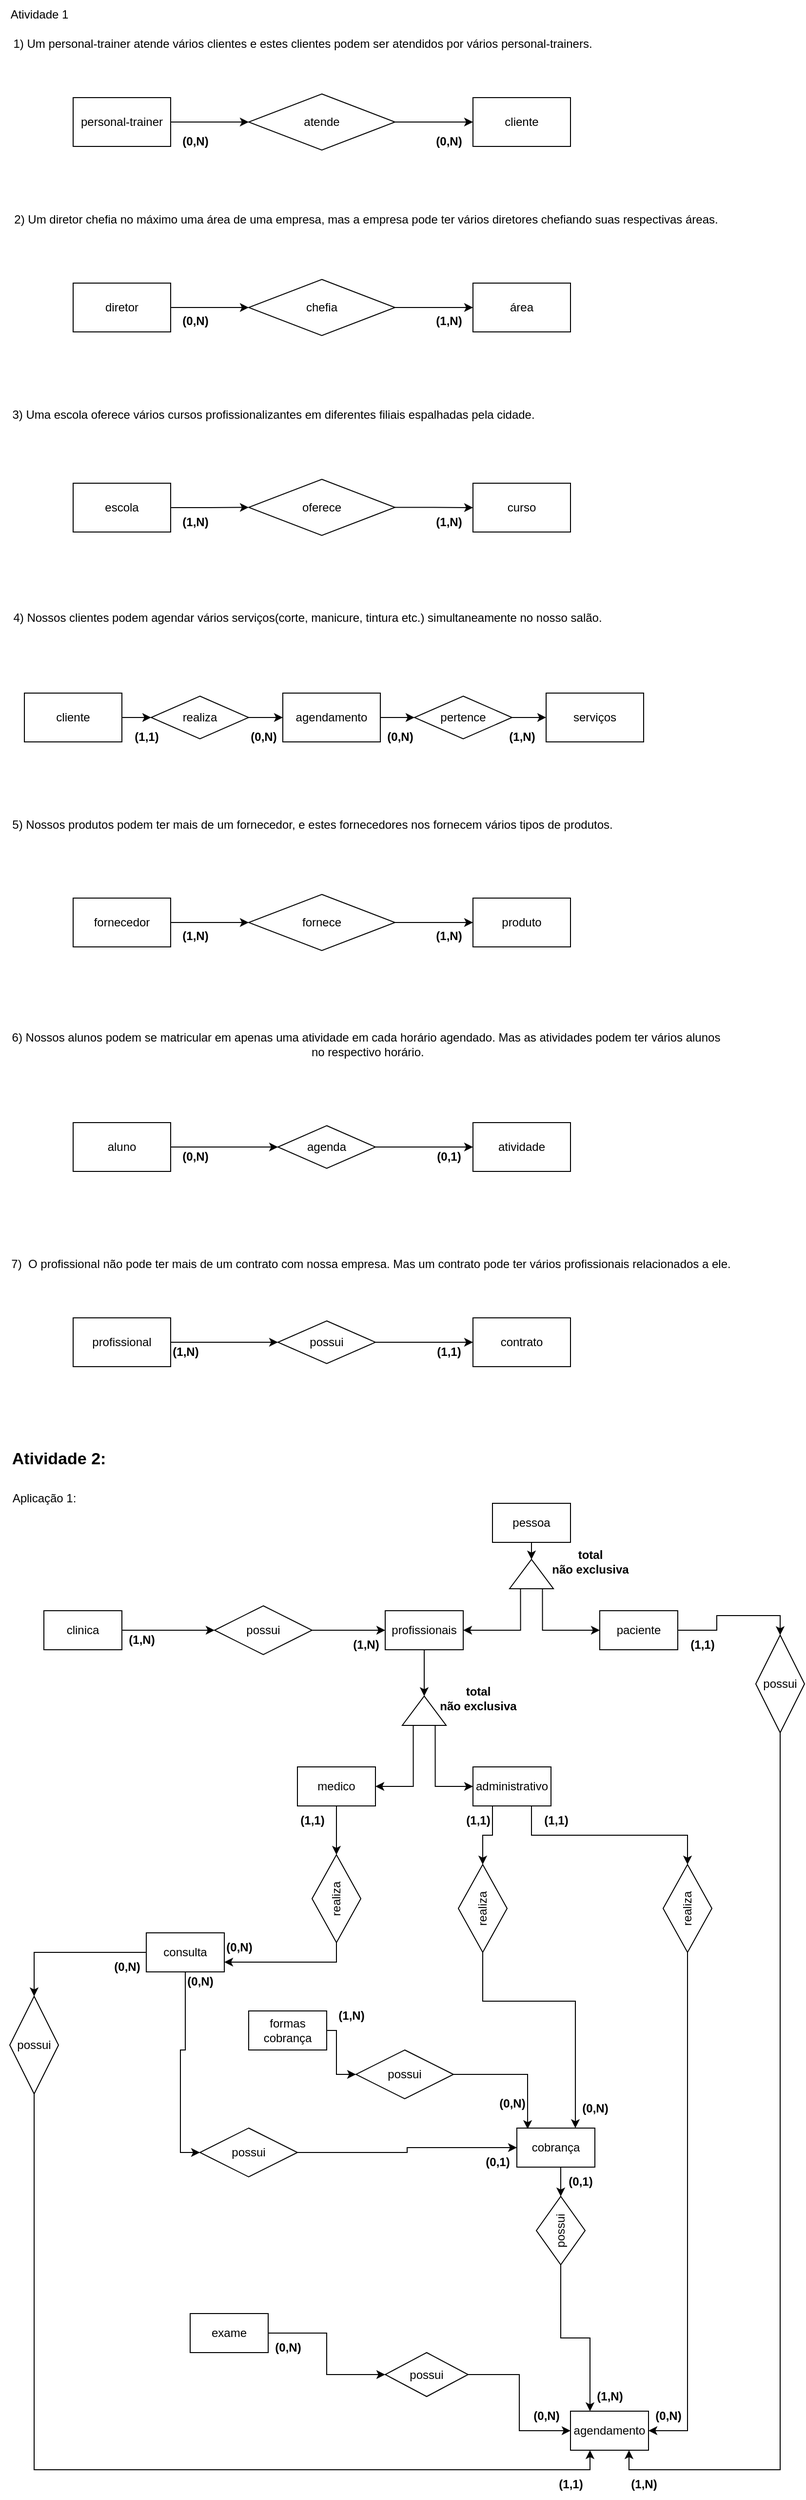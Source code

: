 <mxfile version="21.6.8" type="github">
  <diagram name="Page-1" id="mWY9fTn6Cz4Mrt8iLZ9B">
    <mxGraphModel dx="1434" dy="790" grid="1" gridSize="10" guides="1" tooltips="1" connect="1" arrows="1" fold="1" page="1" pageScale="1" pageWidth="850" pageHeight="1100" math="0" shadow="0">
      <root>
        <mxCell id="0" />
        <mxCell id="1" parent="0" />
        <mxCell id="-VqgKs4N8idKqCJta-HB-1" value="Atividade 1" style="text;html=1;align=center;verticalAlign=middle;resizable=0;points=[];autosize=1;strokeColor=none;fillColor=none;" vertex="1" parent="1">
          <mxGeometry x="35" y="30" width="80" height="30" as="geometry" />
        </mxCell>
        <mxCell id="-VqgKs4N8idKqCJta-HB-3" value="1) Um personal-trainer atende vários clientes e estes clientes podem ser atendidos por vários personal-trainers." style="text;html=1;align=center;verticalAlign=middle;resizable=0;points=[];autosize=1;strokeColor=none;fillColor=none;" vertex="1" parent="1">
          <mxGeometry x="35" y="60" width="620" height="30" as="geometry" />
        </mxCell>
        <mxCell id="-VqgKs4N8idKqCJta-HB-8" style="edgeStyle=orthogonalEdgeStyle;rounded=0;orthogonalLoop=1;jettySize=auto;html=1;exitX=1;exitY=0.5;exitDx=0;exitDy=0;entryX=0;entryY=0.5;entryDx=0;entryDy=0;" edge="1" parent="1" source="-VqgKs4N8idKqCJta-HB-4" target="-VqgKs4N8idKqCJta-HB-7">
          <mxGeometry relative="1" as="geometry" />
        </mxCell>
        <mxCell id="-VqgKs4N8idKqCJta-HB-4" value="personal-trainer" style="rounded=0;whiteSpace=wrap;html=1;" vertex="1" parent="1">
          <mxGeometry x="110" y="130" width="100" height="50" as="geometry" />
        </mxCell>
        <mxCell id="-VqgKs4N8idKqCJta-HB-6" value="cliente" style="rounded=0;whiteSpace=wrap;html=1;" vertex="1" parent="1">
          <mxGeometry x="520" y="130" width="100" height="50" as="geometry" />
        </mxCell>
        <mxCell id="-VqgKs4N8idKqCJta-HB-9" style="edgeStyle=orthogonalEdgeStyle;rounded=0;orthogonalLoop=1;jettySize=auto;html=1;exitX=1;exitY=0.5;exitDx=0;exitDy=0;entryX=0;entryY=0.5;entryDx=0;entryDy=0;" edge="1" parent="1" source="-VqgKs4N8idKqCJta-HB-7" target="-VqgKs4N8idKqCJta-HB-6">
          <mxGeometry relative="1" as="geometry" />
        </mxCell>
        <mxCell id="-VqgKs4N8idKqCJta-HB-7" value="atende" style="rhombus;whiteSpace=wrap;html=1;" vertex="1" parent="1">
          <mxGeometry x="290" y="126.25" width="150" height="57.5" as="geometry" />
        </mxCell>
        <mxCell id="-VqgKs4N8idKqCJta-HB-10" value="2) Um diretor chefia no máximo uma área de uma empresa, mas a empresa pode ter vários diretores chefiando suas respectivas áreas." style="text;html=1;align=center;verticalAlign=middle;resizable=0;points=[];autosize=1;strokeColor=none;fillColor=none;" vertex="1" parent="1">
          <mxGeometry x="35" y="240" width="750" height="30" as="geometry" />
        </mxCell>
        <mxCell id="-VqgKs4N8idKqCJta-HB-14" style="edgeStyle=orthogonalEdgeStyle;rounded=0;orthogonalLoop=1;jettySize=auto;html=1;exitX=1;exitY=0.5;exitDx=0;exitDy=0;entryX=0;entryY=0.5;entryDx=0;entryDy=0;" edge="1" parent="1" source="-VqgKs4N8idKqCJta-HB-11" target="-VqgKs4N8idKqCJta-HB-12">
          <mxGeometry relative="1" as="geometry" />
        </mxCell>
        <mxCell id="-VqgKs4N8idKqCJta-HB-11" value="diretor" style="rounded=0;whiteSpace=wrap;html=1;" vertex="1" parent="1">
          <mxGeometry x="110" y="320" width="100" height="50" as="geometry" />
        </mxCell>
        <mxCell id="-VqgKs4N8idKqCJta-HB-15" style="edgeStyle=orthogonalEdgeStyle;rounded=0;orthogonalLoop=1;jettySize=auto;html=1;exitX=1;exitY=0.5;exitDx=0;exitDy=0;entryX=0;entryY=0.5;entryDx=0;entryDy=0;" edge="1" parent="1" source="-VqgKs4N8idKqCJta-HB-12" target="-VqgKs4N8idKqCJta-HB-13">
          <mxGeometry relative="1" as="geometry" />
        </mxCell>
        <mxCell id="-VqgKs4N8idKqCJta-HB-12" value="chefia" style="rhombus;whiteSpace=wrap;html=1;" vertex="1" parent="1">
          <mxGeometry x="290" y="316.25" width="150" height="57.5" as="geometry" />
        </mxCell>
        <mxCell id="-VqgKs4N8idKqCJta-HB-13" value="área" style="rounded=0;whiteSpace=wrap;html=1;" vertex="1" parent="1">
          <mxGeometry x="520" y="320" width="100" height="50" as="geometry" />
        </mxCell>
        <mxCell id="-VqgKs4N8idKqCJta-HB-16" value="3) Uma escola oferece vários cursos profissionalizantes em diferentes filiais espalhadas pela cidade." style="text;html=1;align=center;verticalAlign=middle;resizable=0;points=[];autosize=1;strokeColor=none;fillColor=none;" vertex="1" parent="1">
          <mxGeometry x="35" y="440" width="560" height="30" as="geometry" />
        </mxCell>
        <mxCell id="-VqgKs4N8idKqCJta-HB-20" style="edgeStyle=orthogonalEdgeStyle;rounded=0;orthogonalLoop=1;jettySize=auto;html=1;exitX=1;exitY=0.5;exitDx=0;exitDy=0;entryX=0;entryY=0.5;entryDx=0;entryDy=0;" edge="1" parent="1" source="-VqgKs4N8idKqCJta-HB-17" target="-VqgKs4N8idKqCJta-HB-18">
          <mxGeometry relative="1" as="geometry" />
        </mxCell>
        <mxCell id="-VqgKs4N8idKqCJta-HB-17" value="escola" style="rounded=0;whiteSpace=wrap;html=1;" vertex="1" parent="1">
          <mxGeometry x="110" y="525" width="100" height="50" as="geometry" />
        </mxCell>
        <mxCell id="-VqgKs4N8idKqCJta-HB-21" style="edgeStyle=orthogonalEdgeStyle;rounded=0;orthogonalLoop=1;jettySize=auto;html=1;exitX=1;exitY=0.5;exitDx=0;exitDy=0;entryX=0;entryY=0.5;entryDx=0;entryDy=0;" edge="1" parent="1" source="-VqgKs4N8idKqCJta-HB-18" target="-VqgKs4N8idKqCJta-HB-19">
          <mxGeometry relative="1" as="geometry" />
        </mxCell>
        <mxCell id="-VqgKs4N8idKqCJta-HB-18" value="oferece" style="rhombus;whiteSpace=wrap;html=1;" vertex="1" parent="1">
          <mxGeometry x="290" y="521" width="150" height="57.5" as="geometry" />
        </mxCell>
        <mxCell id="-VqgKs4N8idKqCJta-HB-19" value="curso" style="rounded=0;whiteSpace=wrap;html=1;" vertex="1" parent="1">
          <mxGeometry x="520" y="525" width="100" height="50" as="geometry" />
        </mxCell>
        <mxCell id="-VqgKs4N8idKqCJta-HB-22" value="4) Nossos clientes podem agendar vários serviços(corte, manicure, tintura etc.) simultaneamente no nosso salão." style="text;html=1;align=center;verticalAlign=middle;resizable=0;points=[];autosize=1;strokeColor=none;fillColor=none;" vertex="1" parent="1">
          <mxGeometry x="35" y="648" width="630" height="30" as="geometry" />
        </mxCell>
        <mxCell id="-VqgKs4N8idKqCJta-HB-28" style="edgeStyle=orthogonalEdgeStyle;rounded=0;orthogonalLoop=1;jettySize=auto;html=1;exitX=1;exitY=0.5;exitDx=0;exitDy=0;entryX=0;entryY=0.5;entryDx=0;entryDy=0;" edge="1" parent="1" source="-VqgKs4N8idKqCJta-HB-23" target="-VqgKs4N8idKqCJta-HB-26">
          <mxGeometry relative="1" as="geometry" />
        </mxCell>
        <mxCell id="-VqgKs4N8idKqCJta-HB-23" value="cliente" style="rounded=0;whiteSpace=wrap;html=1;" vertex="1" parent="1">
          <mxGeometry x="60" y="740" width="100" height="50" as="geometry" />
        </mxCell>
        <mxCell id="-VqgKs4N8idKqCJta-HB-24" value="serviços" style="rounded=0;whiteSpace=wrap;html=1;" vertex="1" parent="1">
          <mxGeometry x="595" y="739.99" width="100" height="50" as="geometry" />
        </mxCell>
        <mxCell id="-VqgKs4N8idKqCJta-HB-30" style="edgeStyle=orthogonalEdgeStyle;rounded=0;orthogonalLoop=1;jettySize=auto;html=1;exitX=1;exitY=0.5;exitDx=0;exitDy=0;entryX=0;entryY=0.5;entryDx=0;entryDy=0;" edge="1" parent="1" source="-VqgKs4N8idKqCJta-HB-25" target="-VqgKs4N8idKqCJta-HB-27">
          <mxGeometry relative="1" as="geometry" />
        </mxCell>
        <mxCell id="-VqgKs4N8idKqCJta-HB-25" value="agendamento" style="rounded=0;whiteSpace=wrap;html=1;" vertex="1" parent="1">
          <mxGeometry x="325" y="740" width="100" height="50" as="geometry" />
        </mxCell>
        <mxCell id="-VqgKs4N8idKqCJta-HB-29" style="edgeStyle=orthogonalEdgeStyle;rounded=0;orthogonalLoop=1;jettySize=auto;html=1;exitX=1;exitY=0.5;exitDx=0;exitDy=0;entryX=0;entryY=0.5;entryDx=0;entryDy=0;" edge="1" parent="1" source="-VqgKs4N8idKqCJta-HB-26" target="-VqgKs4N8idKqCJta-HB-25">
          <mxGeometry relative="1" as="geometry" />
        </mxCell>
        <mxCell id="-VqgKs4N8idKqCJta-HB-26" value="realiza" style="rhombus;whiteSpace=wrap;html=1;" vertex="1" parent="1">
          <mxGeometry x="190" y="743.12" width="100" height="43.75" as="geometry" />
        </mxCell>
        <mxCell id="-VqgKs4N8idKqCJta-HB-31" style="edgeStyle=orthogonalEdgeStyle;rounded=0;orthogonalLoop=1;jettySize=auto;html=1;exitX=1;exitY=0.5;exitDx=0;exitDy=0;entryX=0;entryY=0.5;entryDx=0;entryDy=0;" edge="1" parent="1" source="-VqgKs4N8idKqCJta-HB-27" target="-VqgKs4N8idKqCJta-HB-24">
          <mxGeometry relative="1" as="geometry" />
        </mxCell>
        <mxCell id="-VqgKs4N8idKqCJta-HB-27" value="pertence" style="rhombus;whiteSpace=wrap;html=1;" vertex="1" parent="1">
          <mxGeometry x="460" y="743.12" width="100" height="43.75" as="geometry" />
        </mxCell>
        <mxCell id="-VqgKs4N8idKqCJta-HB-32" value="5) Nossos produtos podem ter mais de um fornecedor, e estes fornecedores nos fornecem vários tipos de produtos." style="text;html=1;align=center;verticalAlign=middle;resizable=0;points=[];autosize=1;strokeColor=none;fillColor=none;" vertex="1" parent="1">
          <mxGeometry x="35" y="860" width="640" height="30" as="geometry" />
        </mxCell>
        <mxCell id="-VqgKs4N8idKqCJta-HB-36" style="edgeStyle=orthogonalEdgeStyle;rounded=0;orthogonalLoop=1;jettySize=auto;html=1;exitX=1;exitY=0.5;exitDx=0;exitDy=0;entryX=0;entryY=0.5;entryDx=0;entryDy=0;" edge="1" parent="1" source="-VqgKs4N8idKqCJta-HB-33" target="-VqgKs4N8idKqCJta-HB-34">
          <mxGeometry relative="1" as="geometry" />
        </mxCell>
        <mxCell id="-VqgKs4N8idKqCJta-HB-33" value="fornecedor" style="rounded=0;whiteSpace=wrap;html=1;" vertex="1" parent="1">
          <mxGeometry x="110" y="950" width="100" height="50" as="geometry" />
        </mxCell>
        <mxCell id="-VqgKs4N8idKqCJta-HB-37" style="edgeStyle=orthogonalEdgeStyle;rounded=0;orthogonalLoop=1;jettySize=auto;html=1;exitX=1;exitY=0.5;exitDx=0;exitDy=0;entryX=0;entryY=0.5;entryDx=0;entryDy=0;" edge="1" parent="1" source="-VqgKs4N8idKqCJta-HB-34" target="-VqgKs4N8idKqCJta-HB-35">
          <mxGeometry relative="1" as="geometry" />
        </mxCell>
        <mxCell id="-VqgKs4N8idKqCJta-HB-34" value="fornece" style="rhombus;whiteSpace=wrap;html=1;" vertex="1" parent="1">
          <mxGeometry x="290" y="946.25" width="150" height="57.5" as="geometry" />
        </mxCell>
        <mxCell id="-VqgKs4N8idKqCJta-HB-35" value="produto" style="rounded=0;whiteSpace=wrap;html=1;" vertex="1" parent="1">
          <mxGeometry x="520" y="950" width="100" height="50" as="geometry" />
        </mxCell>
        <mxCell id="-VqgKs4N8idKqCJta-HB-38" value="&lt;b&gt;(0,N)&lt;/b&gt;" style="text;html=1;align=center;verticalAlign=middle;resizable=0;points=[];autosize=1;strokeColor=none;fillColor=none;" vertex="1" parent="1">
          <mxGeometry x="210" y="160" width="50" height="30" as="geometry" />
        </mxCell>
        <mxCell id="-VqgKs4N8idKqCJta-HB-40" value="&lt;b&gt;(0,N)&lt;/b&gt;" style="text;html=1;align=center;verticalAlign=middle;resizable=0;points=[];autosize=1;strokeColor=none;fillColor=none;" vertex="1" parent="1">
          <mxGeometry x="470" y="160" width="50" height="30" as="geometry" />
        </mxCell>
        <mxCell id="-VqgKs4N8idKqCJta-HB-41" value="&lt;b&gt;(0,N)&lt;/b&gt;" style="text;html=1;align=center;verticalAlign=middle;resizable=0;points=[];autosize=1;strokeColor=none;fillColor=none;" vertex="1" parent="1">
          <mxGeometry x="210" y="343.75" width="50" height="30" as="geometry" />
        </mxCell>
        <mxCell id="-VqgKs4N8idKqCJta-HB-42" value="&lt;b&gt;(1,N)&lt;/b&gt;" style="text;html=1;align=center;verticalAlign=middle;resizable=0;points=[];autosize=1;strokeColor=none;fillColor=none;" vertex="1" parent="1">
          <mxGeometry x="470" y="343.75" width="50" height="30" as="geometry" />
        </mxCell>
        <mxCell id="-VqgKs4N8idKqCJta-HB-43" value="&lt;b&gt;(1,N)&lt;/b&gt;" style="text;html=1;align=center;verticalAlign=middle;resizable=0;points=[];autosize=1;strokeColor=none;fillColor=none;" vertex="1" parent="1">
          <mxGeometry x="210" y="550" width="50" height="30" as="geometry" />
        </mxCell>
        <mxCell id="-VqgKs4N8idKqCJta-HB-44" value="&lt;b&gt;(1,N)&lt;/b&gt;" style="text;html=1;align=center;verticalAlign=middle;resizable=0;points=[];autosize=1;strokeColor=none;fillColor=none;" vertex="1" parent="1">
          <mxGeometry x="470" y="550" width="50" height="30" as="geometry" />
        </mxCell>
        <mxCell id="-VqgKs4N8idKqCJta-HB-45" value="&lt;b&gt;(1,1)&lt;/b&gt;" style="text;html=1;align=center;verticalAlign=middle;resizable=0;points=[];autosize=1;strokeColor=none;fillColor=none;" vertex="1" parent="1">
          <mxGeometry x="160" y="770" width="50" height="30" as="geometry" />
        </mxCell>
        <mxCell id="-VqgKs4N8idKqCJta-HB-46" value="&lt;b&gt;(0,N)&lt;/b&gt;" style="text;html=1;align=center;verticalAlign=middle;resizable=0;points=[];autosize=1;strokeColor=none;fillColor=none;" vertex="1" parent="1">
          <mxGeometry x="280" y="770" width="50" height="30" as="geometry" />
        </mxCell>
        <mxCell id="-VqgKs4N8idKqCJta-HB-47" value="&lt;b&gt;(0,N)&lt;/b&gt;" style="text;html=1;align=center;verticalAlign=middle;resizable=0;points=[];autosize=1;strokeColor=none;fillColor=none;" vertex="1" parent="1">
          <mxGeometry x="420" y="770" width="50" height="30" as="geometry" />
        </mxCell>
        <mxCell id="-VqgKs4N8idKqCJta-HB-48" value="&lt;b&gt;(1,N)&lt;/b&gt;" style="text;html=1;align=center;verticalAlign=middle;resizable=0;points=[];autosize=1;strokeColor=none;fillColor=none;" vertex="1" parent="1">
          <mxGeometry x="545" y="770" width="50" height="30" as="geometry" />
        </mxCell>
        <mxCell id="-VqgKs4N8idKqCJta-HB-49" value="&lt;b&gt;(1,N)&lt;/b&gt;" style="text;html=1;align=center;verticalAlign=middle;resizable=0;points=[];autosize=1;strokeColor=none;fillColor=none;" vertex="1" parent="1">
          <mxGeometry x="210" y="973.75" width="50" height="30" as="geometry" />
        </mxCell>
        <mxCell id="-VqgKs4N8idKqCJta-HB-50" value="&lt;b&gt;(1,N)&lt;/b&gt;" style="text;html=1;align=center;verticalAlign=middle;resizable=0;points=[];autosize=1;strokeColor=none;fillColor=none;" vertex="1" parent="1">
          <mxGeometry x="470" y="973.75" width="50" height="30" as="geometry" />
        </mxCell>
        <mxCell id="-VqgKs4N8idKqCJta-HB-52" value="6) Nossos alunos podem se matricular em apenas uma atividade em cada horário agendado. Mas as atividades podem ter vários alunos&lt;br&gt;&amp;nbsp;no respectivo horário." style="text;html=1;align=center;verticalAlign=middle;resizable=0;points=[];autosize=1;strokeColor=none;fillColor=none;" vertex="1" parent="1">
          <mxGeometry x="35" y="1080" width="750" height="40" as="geometry" />
        </mxCell>
        <mxCell id="-VqgKs4N8idKqCJta-HB-73" style="edgeStyle=orthogonalEdgeStyle;rounded=0;orthogonalLoop=1;jettySize=auto;html=1;exitX=1;exitY=0.5;exitDx=0;exitDy=0;entryX=0;entryY=0.5;entryDx=0;entryDy=0;" edge="1" parent="1" source="-VqgKs4N8idKqCJta-HB-70" target="-VqgKs4N8idKqCJta-HB-71">
          <mxGeometry relative="1" as="geometry" />
        </mxCell>
        <mxCell id="-VqgKs4N8idKqCJta-HB-70" value="aluno" style="rounded=0;whiteSpace=wrap;html=1;" vertex="1" parent="1">
          <mxGeometry x="110" y="1180" width="100" height="50" as="geometry" />
        </mxCell>
        <mxCell id="-VqgKs4N8idKqCJta-HB-74" style="edgeStyle=orthogonalEdgeStyle;rounded=0;orthogonalLoop=1;jettySize=auto;html=1;exitX=1;exitY=0.5;exitDx=0;exitDy=0;entryX=0;entryY=0.5;entryDx=0;entryDy=0;" edge="1" parent="1" source="-VqgKs4N8idKqCJta-HB-71" target="-VqgKs4N8idKqCJta-HB-72">
          <mxGeometry relative="1" as="geometry" />
        </mxCell>
        <mxCell id="-VqgKs4N8idKqCJta-HB-71" value="agenda" style="rhombus;whiteSpace=wrap;html=1;" vertex="1" parent="1">
          <mxGeometry x="320" y="1183.13" width="100" height="43.75" as="geometry" />
        </mxCell>
        <mxCell id="-VqgKs4N8idKqCJta-HB-72" value="atividade" style="rounded=0;whiteSpace=wrap;html=1;" vertex="1" parent="1">
          <mxGeometry x="520" y="1180" width="100" height="50" as="geometry" />
        </mxCell>
        <mxCell id="-VqgKs4N8idKqCJta-HB-75" value="&lt;b&gt;(0,N)&lt;/b&gt;" style="text;html=1;align=center;verticalAlign=middle;resizable=0;points=[];autosize=1;strokeColor=none;fillColor=none;" vertex="1" parent="1">
          <mxGeometry x="210" y="1200" width="50" height="30" as="geometry" />
        </mxCell>
        <mxCell id="-VqgKs4N8idKqCJta-HB-76" value="&lt;b&gt;(0,1)&lt;/b&gt;" style="text;html=1;align=center;verticalAlign=middle;resizable=0;points=[];autosize=1;strokeColor=none;fillColor=none;" vertex="1" parent="1">
          <mxGeometry x="470" y="1200" width="50" height="30" as="geometry" />
        </mxCell>
        <mxCell id="-VqgKs4N8idKqCJta-HB-77" value="7)&amp;nbsp; O profissional não pode ter mais de um contrato com nossa empresa. Mas um contrato pode ter vários profissionais relacionados a ele." style="text;html=1;align=center;verticalAlign=middle;resizable=0;points=[];autosize=1;strokeColor=none;fillColor=none;" vertex="1" parent="1">
          <mxGeometry x="35" y="1310" width="760" height="30" as="geometry" />
        </mxCell>
        <mxCell id="-VqgKs4N8idKqCJta-HB-81" style="edgeStyle=orthogonalEdgeStyle;rounded=0;orthogonalLoop=1;jettySize=auto;html=1;exitX=1;exitY=0.5;exitDx=0;exitDy=0;entryX=0;entryY=0.5;entryDx=0;entryDy=0;" edge="1" parent="1" source="-VqgKs4N8idKqCJta-HB-78" target="-VqgKs4N8idKqCJta-HB-79">
          <mxGeometry relative="1" as="geometry" />
        </mxCell>
        <mxCell id="-VqgKs4N8idKqCJta-HB-78" value="profissional" style="rounded=0;whiteSpace=wrap;html=1;" vertex="1" parent="1">
          <mxGeometry x="110" y="1380" width="100" height="50" as="geometry" />
        </mxCell>
        <mxCell id="-VqgKs4N8idKqCJta-HB-82" style="edgeStyle=orthogonalEdgeStyle;rounded=0;orthogonalLoop=1;jettySize=auto;html=1;exitX=1;exitY=0.5;exitDx=0;exitDy=0;entryX=0;entryY=0.5;entryDx=0;entryDy=0;" edge="1" parent="1" source="-VqgKs4N8idKqCJta-HB-79" target="-VqgKs4N8idKqCJta-HB-80">
          <mxGeometry relative="1" as="geometry" />
        </mxCell>
        <mxCell id="-VqgKs4N8idKqCJta-HB-79" value="possui" style="rhombus;whiteSpace=wrap;html=1;" vertex="1" parent="1">
          <mxGeometry x="320" y="1383.12" width="100" height="43.75" as="geometry" />
        </mxCell>
        <mxCell id="-VqgKs4N8idKqCJta-HB-80" value="contrato" style="rounded=0;whiteSpace=wrap;html=1;" vertex="1" parent="1">
          <mxGeometry x="520" y="1380" width="100" height="50" as="geometry" />
        </mxCell>
        <mxCell id="-VqgKs4N8idKqCJta-HB-83" value="&lt;b&gt;(1,N)&lt;/b&gt;" style="text;html=1;align=center;verticalAlign=middle;resizable=0;points=[];autosize=1;strokeColor=none;fillColor=none;" vertex="1" parent="1">
          <mxGeometry x="200" y="1400" width="50" height="30" as="geometry" />
        </mxCell>
        <mxCell id="-VqgKs4N8idKqCJta-HB-84" value="&lt;b&gt;(1,1)&lt;/b&gt;" style="text;html=1;align=center;verticalAlign=middle;resizable=0;points=[];autosize=1;strokeColor=none;fillColor=none;" vertex="1" parent="1">
          <mxGeometry x="470" y="1400" width="50" height="30" as="geometry" />
        </mxCell>
        <mxCell id="-VqgKs4N8idKqCJta-HB-85" value="&lt;b style=&quot;font-size: 17px;&quot;&gt;Atividade 2:&lt;/b&gt;" style="text;html=1;align=center;verticalAlign=middle;resizable=0;points=[];autosize=1;strokeColor=none;fillColor=none;fontSize=17;" vertex="1" parent="1">
          <mxGeometry x="35" y="1510" width="120" height="30" as="geometry" />
        </mxCell>
        <mxCell id="-VqgKs4N8idKqCJta-HB-86" value="Aplicação 1:" style="text;html=1;align=center;verticalAlign=middle;resizable=0;points=[];autosize=1;strokeColor=none;fillColor=none;" vertex="1" parent="1">
          <mxGeometry x="35" y="1550" width="90" height="30" as="geometry" />
        </mxCell>
        <mxCell id="-VqgKs4N8idKqCJta-HB-93" style="edgeStyle=orthogonalEdgeStyle;rounded=0;orthogonalLoop=1;jettySize=auto;html=1;exitX=1;exitY=0.5;exitDx=0;exitDy=0;entryX=0;entryY=0.5;entryDx=0;entryDy=0;" edge="1" parent="1" source="-VqgKs4N8idKqCJta-HB-87" target="-VqgKs4N8idKqCJta-HB-88">
          <mxGeometry relative="1" as="geometry" />
        </mxCell>
        <mxCell id="-VqgKs4N8idKqCJta-HB-87" value="clinica" style="whiteSpace=wrap;html=1;" vertex="1" parent="1">
          <mxGeometry x="80" y="1680" width="80" height="40" as="geometry" />
        </mxCell>
        <mxCell id="-VqgKs4N8idKqCJta-HB-94" style="edgeStyle=orthogonalEdgeStyle;rounded=0;orthogonalLoop=1;jettySize=auto;html=1;exitX=1;exitY=0.5;exitDx=0;exitDy=0;entryX=0;entryY=0.5;entryDx=0;entryDy=0;" edge="1" parent="1" source="-VqgKs4N8idKqCJta-HB-88" target="-VqgKs4N8idKqCJta-HB-89">
          <mxGeometry relative="1" as="geometry" />
        </mxCell>
        <mxCell id="-VqgKs4N8idKqCJta-HB-88" value="possui" style="rhombus;whiteSpace=wrap;html=1;" vertex="1" parent="1">
          <mxGeometry x="255" y="1675" width="100" height="50" as="geometry" />
        </mxCell>
        <mxCell id="-VqgKs4N8idKqCJta-HB-103" style="edgeStyle=orthogonalEdgeStyle;rounded=0;orthogonalLoop=1;jettySize=auto;html=1;exitX=0.5;exitY=1;exitDx=0;exitDy=0;entryX=1;entryY=0.5;entryDx=0;entryDy=0;" edge="1" parent="1" source="-VqgKs4N8idKqCJta-HB-89" target="-VqgKs4N8idKqCJta-HB-100">
          <mxGeometry relative="1" as="geometry" />
        </mxCell>
        <mxCell id="-VqgKs4N8idKqCJta-HB-89" value="profissionais" style="whiteSpace=wrap;html=1;" vertex="1" parent="1">
          <mxGeometry x="430" y="1680" width="80" height="40" as="geometry" />
        </mxCell>
        <mxCell id="-VqgKs4N8idKqCJta-HB-95" style="edgeStyle=orthogonalEdgeStyle;rounded=0;orthogonalLoop=1;jettySize=auto;html=1;exitX=0.5;exitY=1;exitDx=0;exitDy=0;entryX=1;entryY=0.5;entryDx=0;entryDy=0;" edge="1" parent="1" source="-VqgKs4N8idKqCJta-HB-90" target="-VqgKs4N8idKqCJta-HB-92">
          <mxGeometry relative="1" as="geometry" />
        </mxCell>
        <mxCell id="-VqgKs4N8idKqCJta-HB-90" value="pessoa" style="whiteSpace=wrap;html=1;" vertex="1" parent="1">
          <mxGeometry x="540" y="1570" width="80" height="40" as="geometry" />
        </mxCell>
        <mxCell id="-VqgKs4N8idKqCJta-HB-139" style="edgeStyle=orthogonalEdgeStyle;rounded=0;orthogonalLoop=1;jettySize=auto;html=1;exitX=1;exitY=0.5;exitDx=0;exitDy=0;entryX=0;entryY=0.5;entryDx=0;entryDy=0;" edge="1" parent="1" source="-VqgKs4N8idKqCJta-HB-91" target="-VqgKs4N8idKqCJta-HB-138">
          <mxGeometry relative="1" as="geometry" />
        </mxCell>
        <mxCell id="-VqgKs4N8idKqCJta-HB-91" value="paciente" style="whiteSpace=wrap;html=1;" vertex="1" parent="1">
          <mxGeometry x="650" y="1680" width="80" height="40" as="geometry" />
        </mxCell>
        <mxCell id="-VqgKs4N8idKqCJta-HB-98" style="edgeStyle=orthogonalEdgeStyle;rounded=0;orthogonalLoop=1;jettySize=auto;html=1;exitX=0;exitY=0.25;exitDx=0;exitDy=0;entryX=1;entryY=0.5;entryDx=0;entryDy=0;" edge="1" parent="1" source="-VqgKs4N8idKqCJta-HB-92" target="-VqgKs4N8idKqCJta-HB-89">
          <mxGeometry relative="1" as="geometry" />
        </mxCell>
        <mxCell id="-VqgKs4N8idKqCJta-HB-99" style="edgeStyle=orthogonalEdgeStyle;rounded=0;orthogonalLoop=1;jettySize=auto;html=1;exitX=0;exitY=0.75;exitDx=0;exitDy=0;entryX=0;entryY=0.5;entryDx=0;entryDy=0;" edge="1" parent="1" source="-VqgKs4N8idKqCJta-HB-92" target="-VqgKs4N8idKqCJta-HB-91">
          <mxGeometry relative="1" as="geometry" />
        </mxCell>
        <mxCell id="-VqgKs4N8idKqCJta-HB-92" value="" style="triangle;whiteSpace=wrap;html=1;rotation=-90;" vertex="1" parent="1">
          <mxGeometry x="565" y="1620" width="30" height="45" as="geometry" />
        </mxCell>
        <mxCell id="-VqgKs4N8idKqCJta-HB-104" style="edgeStyle=orthogonalEdgeStyle;rounded=0;orthogonalLoop=1;jettySize=auto;html=1;exitX=0;exitY=0.25;exitDx=0;exitDy=0;entryX=1;entryY=0.5;entryDx=0;entryDy=0;" edge="1" parent="1" source="-VqgKs4N8idKqCJta-HB-100" target="-VqgKs4N8idKqCJta-HB-101">
          <mxGeometry relative="1" as="geometry" />
        </mxCell>
        <mxCell id="-VqgKs4N8idKqCJta-HB-105" style="edgeStyle=orthogonalEdgeStyle;rounded=0;orthogonalLoop=1;jettySize=auto;html=1;exitX=0;exitY=0.75;exitDx=0;exitDy=0;entryX=0;entryY=0.5;entryDx=0;entryDy=0;" edge="1" parent="1" source="-VqgKs4N8idKqCJta-HB-100" target="-VqgKs4N8idKqCJta-HB-102">
          <mxGeometry relative="1" as="geometry" />
        </mxCell>
        <mxCell id="-VqgKs4N8idKqCJta-HB-100" value="" style="triangle;whiteSpace=wrap;html=1;rotation=-90;" vertex="1" parent="1">
          <mxGeometry x="455" y="1760" width="30" height="45" as="geometry" />
        </mxCell>
        <mxCell id="-VqgKs4N8idKqCJta-HB-109" style="edgeStyle=orthogonalEdgeStyle;rounded=0;orthogonalLoop=1;jettySize=auto;html=1;exitX=0.5;exitY=1;exitDx=0;exitDy=0;entryX=1;entryY=0.5;entryDx=0;entryDy=0;" edge="1" parent="1" source="-VqgKs4N8idKqCJta-HB-101" target="-VqgKs4N8idKqCJta-HB-106">
          <mxGeometry relative="1" as="geometry" />
        </mxCell>
        <mxCell id="-VqgKs4N8idKqCJta-HB-101" value="medico" style="whiteSpace=wrap;html=1;" vertex="1" parent="1">
          <mxGeometry x="340" y="1840" width="80" height="40" as="geometry" />
        </mxCell>
        <mxCell id="-VqgKs4N8idKqCJta-HB-112" style="edgeStyle=orthogonalEdgeStyle;rounded=0;orthogonalLoop=1;jettySize=auto;html=1;exitX=0.25;exitY=1;exitDx=0;exitDy=0;entryX=1;entryY=0.5;entryDx=0;entryDy=0;" edge="1" parent="1" source="-VqgKs4N8idKqCJta-HB-102" target="-VqgKs4N8idKqCJta-HB-107">
          <mxGeometry relative="1" as="geometry" />
        </mxCell>
        <mxCell id="-VqgKs4N8idKqCJta-HB-115" style="edgeStyle=orthogonalEdgeStyle;rounded=0;orthogonalLoop=1;jettySize=auto;html=1;exitX=0.75;exitY=1;exitDx=0;exitDy=0;entryX=1;entryY=0.5;entryDx=0;entryDy=0;" edge="1" parent="1" source="-VqgKs4N8idKqCJta-HB-102" target="-VqgKs4N8idKqCJta-HB-108">
          <mxGeometry relative="1" as="geometry" />
        </mxCell>
        <mxCell id="-VqgKs4N8idKqCJta-HB-102" value="administrativo" style="whiteSpace=wrap;html=1;" vertex="1" parent="1">
          <mxGeometry x="520" y="1840" width="80" height="40" as="geometry" />
        </mxCell>
        <mxCell id="-VqgKs4N8idKqCJta-HB-111" style="edgeStyle=orthogonalEdgeStyle;rounded=0;orthogonalLoop=1;jettySize=auto;html=1;exitX=0;exitY=0.5;exitDx=0;exitDy=0;entryX=1;entryY=0.75;entryDx=0;entryDy=0;" edge="1" parent="1" source="-VqgKs4N8idKqCJta-HB-106" target="-VqgKs4N8idKqCJta-HB-110">
          <mxGeometry relative="1" as="geometry" />
        </mxCell>
        <mxCell id="-VqgKs4N8idKqCJta-HB-106" value="realiza" style="rhombus;whiteSpace=wrap;html=1;rotation=-90;" vertex="1" parent="1">
          <mxGeometry x="335" y="1950" width="90" height="50" as="geometry" />
        </mxCell>
        <mxCell id="-VqgKs4N8idKqCJta-HB-125" style="edgeStyle=orthogonalEdgeStyle;rounded=0;orthogonalLoop=1;jettySize=auto;html=1;exitX=0;exitY=0.5;exitDx=0;exitDy=0;entryX=0.75;entryY=0;entryDx=0;entryDy=0;" edge="1" parent="1" source="-VqgKs4N8idKqCJta-HB-107" target="-VqgKs4N8idKqCJta-HB-113">
          <mxGeometry relative="1" as="geometry">
            <Array as="points">
              <mxPoint x="530" y="2080" />
              <mxPoint x="625" y="2080" />
            </Array>
          </mxGeometry>
        </mxCell>
        <mxCell id="-VqgKs4N8idKqCJta-HB-107" value="realiza" style="rhombus;whiteSpace=wrap;html=1;rotation=-90;" vertex="1" parent="1">
          <mxGeometry x="485" y="1960" width="90" height="50" as="geometry" />
        </mxCell>
        <mxCell id="-VqgKs4N8idKqCJta-HB-117" style="edgeStyle=orthogonalEdgeStyle;rounded=0;orthogonalLoop=1;jettySize=auto;html=1;exitX=0;exitY=0.5;exitDx=0;exitDy=0;entryX=1;entryY=0.5;entryDx=0;entryDy=0;" edge="1" parent="1" source="-VqgKs4N8idKqCJta-HB-108" target="-VqgKs4N8idKqCJta-HB-116">
          <mxGeometry relative="1" as="geometry" />
        </mxCell>
        <mxCell id="-VqgKs4N8idKqCJta-HB-108" value="realiza" style="rhombus;whiteSpace=wrap;html=1;rotation=-90;" vertex="1" parent="1">
          <mxGeometry x="695" y="1960" width="90" height="50" as="geometry" />
        </mxCell>
        <mxCell id="-VqgKs4N8idKqCJta-HB-119" style="edgeStyle=orthogonalEdgeStyle;rounded=0;orthogonalLoop=1;jettySize=auto;html=1;exitX=0.5;exitY=1;exitDx=0;exitDy=0;entryX=0;entryY=0.5;entryDx=0;entryDy=0;" edge="1" parent="1" source="-VqgKs4N8idKqCJta-HB-110" target="-VqgKs4N8idKqCJta-HB-118">
          <mxGeometry relative="1" as="geometry" />
        </mxCell>
        <mxCell id="-VqgKs4N8idKqCJta-HB-134" style="edgeStyle=orthogonalEdgeStyle;rounded=0;orthogonalLoop=1;jettySize=auto;html=1;exitX=0;exitY=0.5;exitDx=0;exitDy=0;entryX=0;entryY=0.5;entryDx=0;entryDy=0;" edge="1" parent="1" source="-VqgKs4N8idKqCJta-HB-110" target="-VqgKs4N8idKqCJta-HB-133">
          <mxGeometry relative="1" as="geometry" />
        </mxCell>
        <mxCell id="-VqgKs4N8idKqCJta-HB-110" value="consulta" style="whiteSpace=wrap;html=1;" vertex="1" parent="1">
          <mxGeometry x="185" y="2010" width="80" height="40" as="geometry" />
        </mxCell>
        <mxCell id="-VqgKs4N8idKqCJta-HB-127" style="edgeStyle=orthogonalEdgeStyle;rounded=0;orthogonalLoop=1;jettySize=auto;html=1;exitX=0.5;exitY=1;exitDx=0;exitDy=0;entryX=1;entryY=0.5;entryDx=0;entryDy=0;" edge="1" parent="1" source="-VqgKs4N8idKqCJta-HB-113" target="-VqgKs4N8idKqCJta-HB-126">
          <mxGeometry relative="1" as="geometry" />
        </mxCell>
        <mxCell id="-VqgKs4N8idKqCJta-HB-113" value="cobrança" style="whiteSpace=wrap;html=1;" vertex="1" parent="1">
          <mxGeometry x="565" y="2210" width="80" height="40" as="geometry" />
        </mxCell>
        <mxCell id="-VqgKs4N8idKqCJta-HB-116" value="agendamento" style="whiteSpace=wrap;html=1;" vertex="1" parent="1">
          <mxGeometry x="620" y="2500" width="80" height="40" as="geometry" />
        </mxCell>
        <mxCell id="-VqgKs4N8idKqCJta-HB-120" style="edgeStyle=orthogonalEdgeStyle;rounded=0;orthogonalLoop=1;jettySize=auto;html=1;exitX=1;exitY=0.5;exitDx=0;exitDy=0;entryX=0;entryY=0.5;entryDx=0;entryDy=0;" edge="1" parent="1" source="-VqgKs4N8idKqCJta-HB-118" target="-VqgKs4N8idKqCJta-HB-113">
          <mxGeometry relative="1" as="geometry" />
        </mxCell>
        <mxCell id="-VqgKs4N8idKqCJta-HB-118" value="possui" style="rhombus;whiteSpace=wrap;html=1;" vertex="1" parent="1">
          <mxGeometry x="240" y="2210" width="100" height="50" as="geometry" />
        </mxCell>
        <mxCell id="-VqgKs4N8idKqCJta-HB-123" value="" style="edgeStyle=orthogonalEdgeStyle;rounded=0;orthogonalLoop=1;jettySize=auto;html=1;" edge="1" parent="1" source="-VqgKs4N8idKqCJta-HB-121" target="-VqgKs4N8idKqCJta-HB-122">
          <mxGeometry relative="1" as="geometry">
            <Array as="points">
              <mxPoint x="380" y="2110" />
              <mxPoint x="380" y="2155" />
            </Array>
          </mxGeometry>
        </mxCell>
        <mxCell id="-VqgKs4N8idKqCJta-HB-121" value="formas cobrança" style="whiteSpace=wrap;html=1;" vertex="1" parent="1">
          <mxGeometry x="290" y="2090" width="80" height="40" as="geometry" />
        </mxCell>
        <mxCell id="-VqgKs4N8idKqCJta-HB-124" style="edgeStyle=orthogonalEdgeStyle;rounded=0;orthogonalLoop=1;jettySize=auto;html=1;exitX=1;exitY=0.5;exitDx=0;exitDy=0;entryX=0.138;entryY=0.025;entryDx=0;entryDy=0;entryPerimeter=0;" edge="1" parent="1" source="-VqgKs4N8idKqCJta-HB-122" target="-VqgKs4N8idKqCJta-HB-113">
          <mxGeometry relative="1" as="geometry" />
        </mxCell>
        <mxCell id="-VqgKs4N8idKqCJta-HB-122" value="possui" style="rhombus;whiteSpace=wrap;html=1;" vertex="1" parent="1">
          <mxGeometry x="400" y="2130" width="100" height="50" as="geometry" />
        </mxCell>
        <mxCell id="-VqgKs4N8idKqCJta-HB-128" style="edgeStyle=orthogonalEdgeStyle;rounded=0;orthogonalLoop=1;jettySize=auto;html=1;exitX=0;exitY=0.5;exitDx=0;exitDy=0;entryX=0.25;entryY=0;entryDx=0;entryDy=0;" edge="1" parent="1" source="-VqgKs4N8idKqCJta-HB-126" target="-VqgKs4N8idKqCJta-HB-116">
          <mxGeometry relative="1" as="geometry" />
        </mxCell>
        <mxCell id="-VqgKs4N8idKqCJta-HB-126" value="possui" style="rhombus;whiteSpace=wrap;html=1;rotation=-90;" vertex="1" parent="1">
          <mxGeometry x="575" y="2290" width="70" height="50" as="geometry" />
        </mxCell>
        <mxCell id="-VqgKs4N8idKqCJta-HB-131" style="edgeStyle=orthogonalEdgeStyle;rounded=0;orthogonalLoop=1;jettySize=auto;html=1;exitX=1;exitY=0.5;exitDx=0;exitDy=0;entryX=0;entryY=0.5;entryDx=0;entryDy=0;" edge="1" parent="1" source="-VqgKs4N8idKqCJta-HB-129" target="-VqgKs4N8idKqCJta-HB-130">
          <mxGeometry relative="1" as="geometry" />
        </mxCell>
        <mxCell id="-VqgKs4N8idKqCJta-HB-129" value="exame" style="whiteSpace=wrap;html=1;" vertex="1" parent="1">
          <mxGeometry x="230" y="2400" width="80" height="40" as="geometry" />
        </mxCell>
        <mxCell id="-VqgKs4N8idKqCJta-HB-132" style="edgeStyle=orthogonalEdgeStyle;rounded=0;orthogonalLoop=1;jettySize=auto;html=1;exitX=1;exitY=0.5;exitDx=0;exitDy=0;entryX=0;entryY=0.5;entryDx=0;entryDy=0;" edge="1" parent="1" source="-VqgKs4N8idKqCJta-HB-130" target="-VqgKs4N8idKqCJta-HB-116">
          <mxGeometry relative="1" as="geometry" />
        </mxCell>
        <mxCell id="-VqgKs4N8idKqCJta-HB-130" value="possui" style="rhombus;whiteSpace=wrap;html=1;" vertex="1" parent="1">
          <mxGeometry x="430" y="2440" width="85" height="45" as="geometry" />
        </mxCell>
        <mxCell id="-VqgKs4N8idKqCJta-HB-137" style="edgeStyle=orthogonalEdgeStyle;rounded=0;orthogonalLoop=1;jettySize=auto;html=1;exitX=1;exitY=0.5;exitDx=0;exitDy=0;entryX=0.25;entryY=1;entryDx=0;entryDy=0;" edge="1" parent="1" source="-VqgKs4N8idKqCJta-HB-133" target="-VqgKs4N8idKqCJta-HB-116">
          <mxGeometry relative="1" as="geometry" />
        </mxCell>
        <mxCell id="-VqgKs4N8idKqCJta-HB-133" value="possui" style="rhombus;whiteSpace=wrap;html=1;direction=south;" vertex="1" parent="1">
          <mxGeometry x="45" y="2075" width="50" height="100" as="geometry" />
        </mxCell>
        <mxCell id="-VqgKs4N8idKqCJta-HB-140" style="edgeStyle=orthogonalEdgeStyle;rounded=0;orthogonalLoop=1;jettySize=auto;html=1;exitX=1;exitY=0.5;exitDx=0;exitDy=0;entryX=0.75;entryY=1;entryDx=0;entryDy=0;" edge="1" parent="1" source="-VqgKs4N8idKqCJta-HB-138" target="-VqgKs4N8idKqCJta-HB-116">
          <mxGeometry relative="1" as="geometry" />
        </mxCell>
        <mxCell id="-VqgKs4N8idKqCJta-HB-138" value="possui" style="rhombus;whiteSpace=wrap;html=1;direction=south;" vertex="1" parent="1">
          <mxGeometry x="810" y="1705" width="50" height="100" as="geometry" />
        </mxCell>
        <mxCell id="-VqgKs4N8idKqCJta-HB-141" value="&lt;b&gt;(1,N)&lt;/b&gt;" style="text;html=1;align=center;verticalAlign=middle;resizable=0;points=[];autosize=1;strokeColor=none;fillColor=none;" vertex="1" parent="1">
          <mxGeometry x="155" y="1695" width="50" height="30" as="geometry" />
        </mxCell>
        <mxCell id="-VqgKs4N8idKqCJta-HB-142" value="&lt;b&gt;(1,N)&lt;/b&gt;" style="text;html=1;align=center;verticalAlign=middle;resizable=0;points=[];autosize=1;strokeColor=none;fillColor=none;" vertex="1" parent="1">
          <mxGeometry x="385" y="1700" width="50" height="30" as="geometry" />
        </mxCell>
        <mxCell id="-VqgKs4N8idKqCJta-HB-143" value="&lt;b&gt;total&lt;br&gt;não exclusiva&lt;br&gt;&lt;/b&gt;" style="text;html=1;align=center;verticalAlign=middle;resizable=0;points=[];autosize=1;strokeColor=none;fillColor=none;" vertex="1" parent="1">
          <mxGeometry x="475" y="1750" width="100" height="40" as="geometry" />
        </mxCell>
        <mxCell id="-VqgKs4N8idKqCJta-HB-144" value="&lt;b&gt;total&lt;br&gt;não exclusiva&lt;br&gt;&lt;/b&gt;" style="text;html=1;align=center;verticalAlign=middle;resizable=0;points=[];autosize=1;strokeColor=none;fillColor=none;" vertex="1" parent="1">
          <mxGeometry x="590" y="1610" width="100" height="40" as="geometry" />
        </mxCell>
        <mxCell id="-VqgKs4N8idKqCJta-HB-145" value="&lt;b&gt;(1,1)&lt;/b&gt;" style="text;html=1;align=center;verticalAlign=middle;resizable=0;points=[];autosize=1;strokeColor=none;fillColor=none;" vertex="1" parent="1">
          <mxGeometry x="730" y="1700" width="50" height="30" as="geometry" />
        </mxCell>
        <mxCell id="-VqgKs4N8idKqCJta-HB-146" value="&lt;b&gt;(1,N)&lt;/b&gt;" style="text;html=1;align=center;verticalAlign=middle;resizable=0;points=[];autosize=1;strokeColor=none;fillColor=none;" vertex="1" parent="1">
          <mxGeometry x="670" y="2560" width="50" height="30" as="geometry" />
        </mxCell>
        <mxCell id="-VqgKs4N8idKqCJta-HB-147" value="&lt;b&gt;(1,1)&lt;/b&gt;" style="text;html=1;align=center;verticalAlign=middle;resizable=0;points=[];autosize=1;strokeColor=none;fillColor=none;" vertex="1" parent="1">
          <mxGeometry x="330" y="1880" width="50" height="30" as="geometry" />
        </mxCell>
        <mxCell id="-VqgKs4N8idKqCJta-HB-148" value="(0,N)" style="text;html=1;align=center;verticalAlign=middle;resizable=0;points=[];autosize=1;strokeColor=none;fillColor=none;fontStyle=1" vertex="1" parent="1">
          <mxGeometry x="255" y="2010" width="50" height="30" as="geometry" />
        </mxCell>
        <mxCell id="-VqgKs4N8idKqCJta-HB-149" value="(0,N)" style="text;html=1;align=center;verticalAlign=middle;resizable=0;points=[];autosize=1;strokeColor=none;fillColor=none;fontStyle=1" vertex="1" parent="1">
          <mxGeometry x="140" y="2030" width="50" height="30" as="geometry" />
        </mxCell>
        <mxCell id="-VqgKs4N8idKqCJta-HB-151" value="&lt;b&gt;(1,1)&lt;/b&gt;" style="text;html=1;align=center;verticalAlign=middle;resizable=0;points=[];autosize=1;strokeColor=none;fillColor=none;" vertex="1" parent="1">
          <mxGeometry x="595" y="2560" width="50" height="30" as="geometry" />
        </mxCell>
        <mxCell id="-VqgKs4N8idKqCJta-HB-152" value="(0,N)" style="text;html=1;align=center;verticalAlign=middle;resizable=0;points=[];autosize=1;strokeColor=none;fillColor=none;fontStyle=1" vertex="1" parent="1">
          <mxGeometry x="305" y="2420" width="50" height="30" as="geometry" />
        </mxCell>
        <mxCell id="-VqgKs4N8idKqCJta-HB-153" value="(0,N)" style="text;html=1;align=center;verticalAlign=middle;resizable=0;points=[];autosize=1;strokeColor=none;fillColor=none;fontStyle=1" vertex="1" parent="1">
          <mxGeometry x="570" y="2490" width="50" height="30" as="geometry" />
        </mxCell>
        <mxCell id="-VqgKs4N8idKqCJta-HB-154" value="(0,N)" style="text;html=1;align=center;verticalAlign=middle;resizable=0;points=[];autosize=1;strokeColor=none;fillColor=none;fontStyle=1" vertex="1" parent="1">
          <mxGeometry x="535" y="2170" width="50" height="30" as="geometry" />
        </mxCell>
        <mxCell id="-VqgKs4N8idKqCJta-HB-155" value="(1,N)" style="text;html=1;align=center;verticalAlign=middle;resizable=0;points=[];autosize=1;strokeColor=none;fillColor=none;fontStyle=1" vertex="1" parent="1">
          <mxGeometry x="370" y="2080" width="50" height="30" as="geometry" />
        </mxCell>
        <mxCell id="-VqgKs4N8idKqCJta-HB-156" value="(0,1)" style="text;html=1;align=center;verticalAlign=middle;resizable=0;points=[];autosize=1;strokeColor=none;fillColor=none;fontStyle=1" vertex="1" parent="1">
          <mxGeometry x="605" y="2250" width="50" height="30" as="geometry" />
        </mxCell>
        <mxCell id="-VqgKs4N8idKqCJta-HB-157" value="(1,N)" style="text;html=1;align=center;verticalAlign=middle;resizable=0;points=[];autosize=1;strokeColor=none;fillColor=none;fontStyle=1" vertex="1" parent="1">
          <mxGeometry x="635" y="2470" width="50" height="30" as="geometry" />
        </mxCell>
        <mxCell id="-VqgKs4N8idKqCJta-HB-158" value="(0,N)" style="text;html=1;align=center;verticalAlign=middle;resizable=0;points=[];autosize=1;strokeColor=none;fillColor=none;fontStyle=1" vertex="1" parent="1">
          <mxGeometry x="695" y="2490" width="50" height="30" as="geometry" />
        </mxCell>
        <mxCell id="-VqgKs4N8idKqCJta-HB-159" value="&lt;b&gt;(1,1)&lt;/b&gt;" style="text;html=1;align=center;verticalAlign=middle;resizable=0;points=[];autosize=1;strokeColor=none;fillColor=none;" vertex="1" parent="1">
          <mxGeometry x="580" y="1880" width="50" height="30" as="geometry" />
        </mxCell>
        <mxCell id="-VqgKs4N8idKqCJta-HB-160" value="&lt;b&gt;(1,1)&lt;/b&gt;" style="text;html=1;align=center;verticalAlign=middle;resizable=0;points=[];autosize=1;strokeColor=none;fillColor=none;" vertex="1" parent="1">
          <mxGeometry x="500" y="1880" width="50" height="30" as="geometry" />
        </mxCell>
        <mxCell id="-VqgKs4N8idKqCJta-HB-161" value="(0,N)" style="text;html=1;align=center;verticalAlign=middle;resizable=0;points=[];autosize=1;strokeColor=none;fillColor=none;fontStyle=1" vertex="1" parent="1">
          <mxGeometry x="620" y="2175" width="50" height="30" as="geometry" />
        </mxCell>
        <mxCell id="-VqgKs4N8idKqCJta-HB-162" value="(0,1)" style="text;html=1;align=center;verticalAlign=middle;resizable=0;points=[];autosize=1;strokeColor=none;fillColor=none;fontStyle=1" vertex="1" parent="1">
          <mxGeometry x="520" y="2230" width="50" height="30" as="geometry" />
        </mxCell>
        <mxCell id="-VqgKs4N8idKqCJta-HB-163" value="(0,N)" style="text;html=1;align=center;verticalAlign=middle;resizable=0;points=[];autosize=1;strokeColor=none;fillColor=none;fontStyle=1" vertex="1" parent="1">
          <mxGeometry x="215" y="2045" width="50" height="30" as="geometry" />
        </mxCell>
      </root>
    </mxGraphModel>
  </diagram>
</mxfile>
